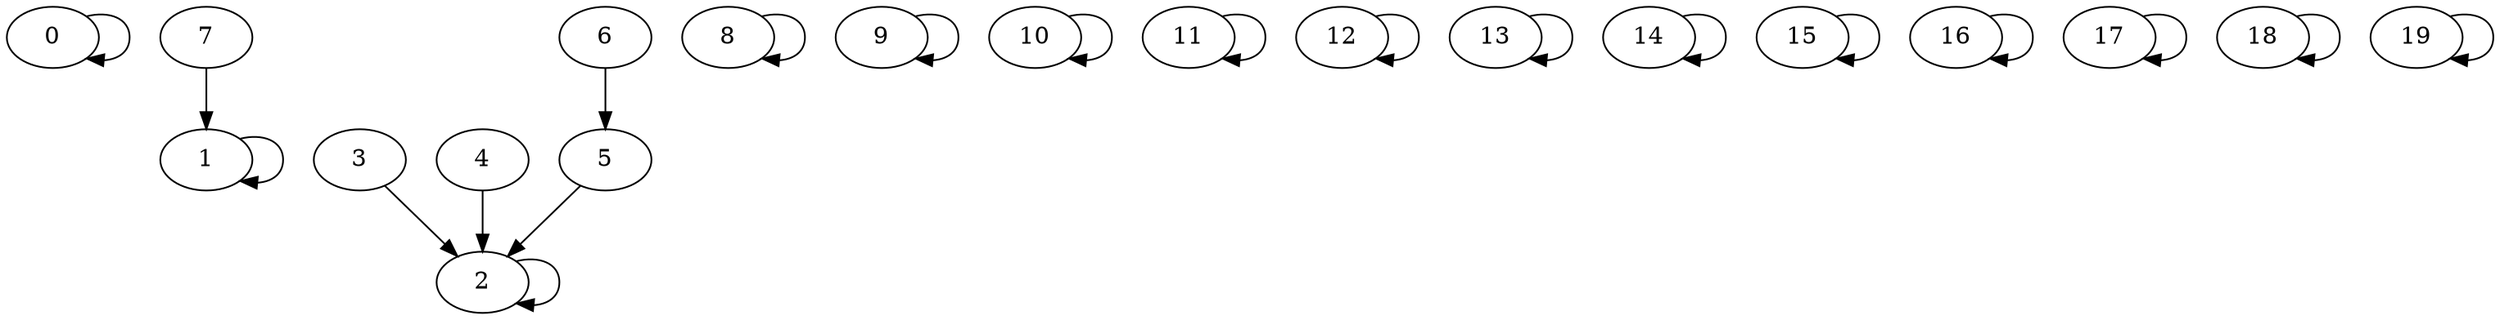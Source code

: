 digraph {
	0 -> 0
	1 -> 1
	2 -> 2
	3 -> 2
	4 -> 2
	5 -> 2
	6 -> 5
	7 -> 1
	8 -> 8
	9 -> 9
	10 -> 10
	11 -> 11
	12 -> 12
	13 -> 13
	14 -> 14
	15 -> 15
	16 -> 16
	17 -> 17
	18 -> 18
	19 -> 19
}
